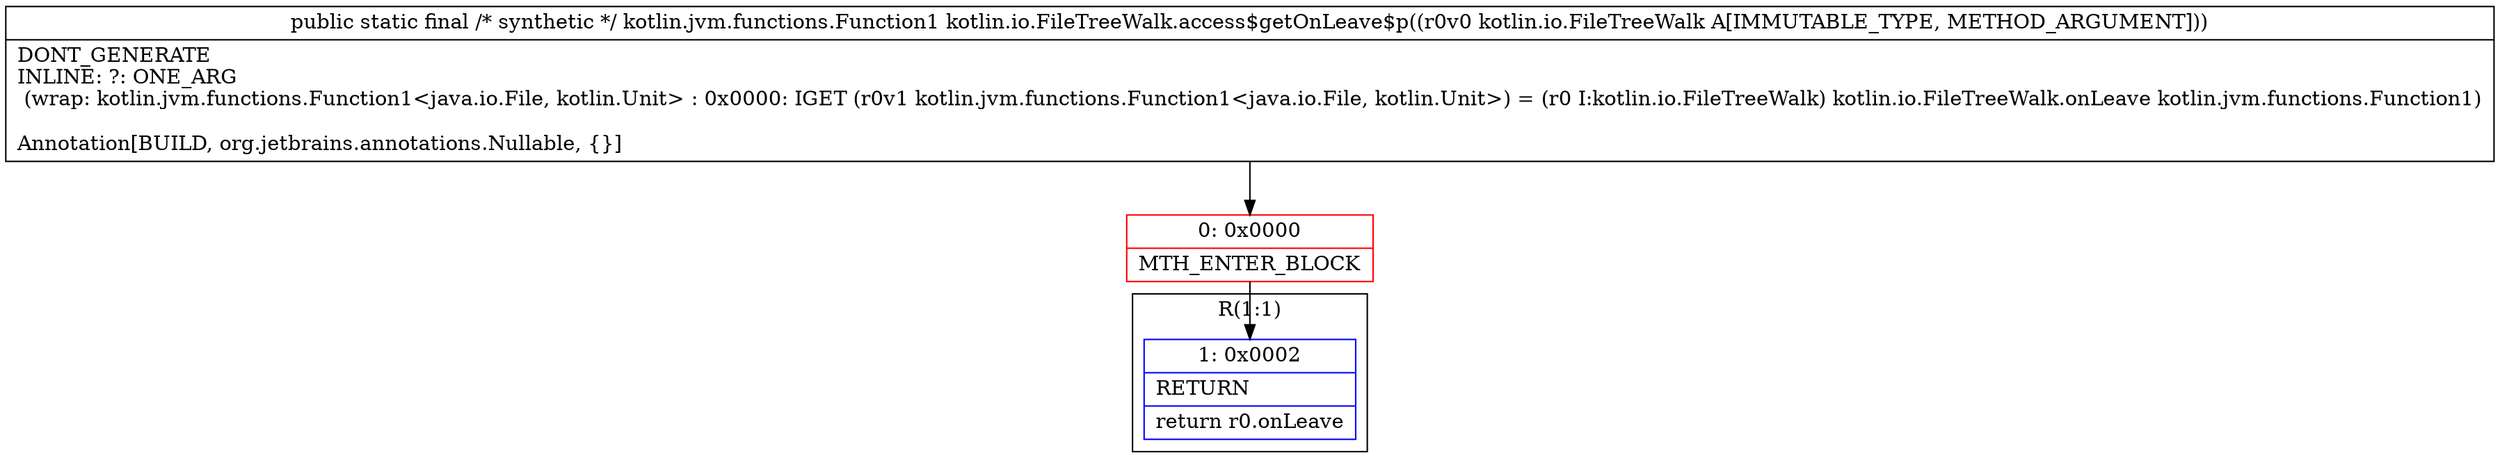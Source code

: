 digraph "CFG forkotlin.io.FileTreeWalk.access$getOnLeave$p(Lkotlin\/io\/FileTreeWalk;)Lkotlin\/jvm\/functions\/Function1;" {
subgraph cluster_Region_526153904 {
label = "R(1:1)";
node [shape=record,color=blue];
Node_1 [shape=record,label="{1\:\ 0x0002|RETURN\l|return r0.onLeave\l}"];
}
Node_0 [shape=record,color=red,label="{0\:\ 0x0000|MTH_ENTER_BLOCK\l}"];
MethodNode[shape=record,label="{public static final \/* synthetic *\/ kotlin.jvm.functions.Function1 kotlin.io.FileTreeWalk.access$getOnLeave$p((r0v0 kotlin.io.FileTreeWalk A[IMMUTABLE_TYPE, METHOD_ARGUMENT]))  | DONT_GENERATE\lINLINE: ?: ONE_ARG  \l  (wrap: kotlin.jvm.functions.Function1\<java.io.File, kotlin.Unit\> : 0x0000: IGET  (r0v1 kotlin.jvm.functions.Function1\<java.io.File, kotlin.Unit\>) = (r0 I:kotlin.io.FileTreeWalk) kotlin.io.FileTreeWalk.onLeave kotlin.jvm.functions.Function1)\l\lAnnotation[BUILD, org.jetbrains.annotations.Nullable, \{\}]\l}"];
MethodNode -> Node_0;
Node_0 -> Node_1;
}

